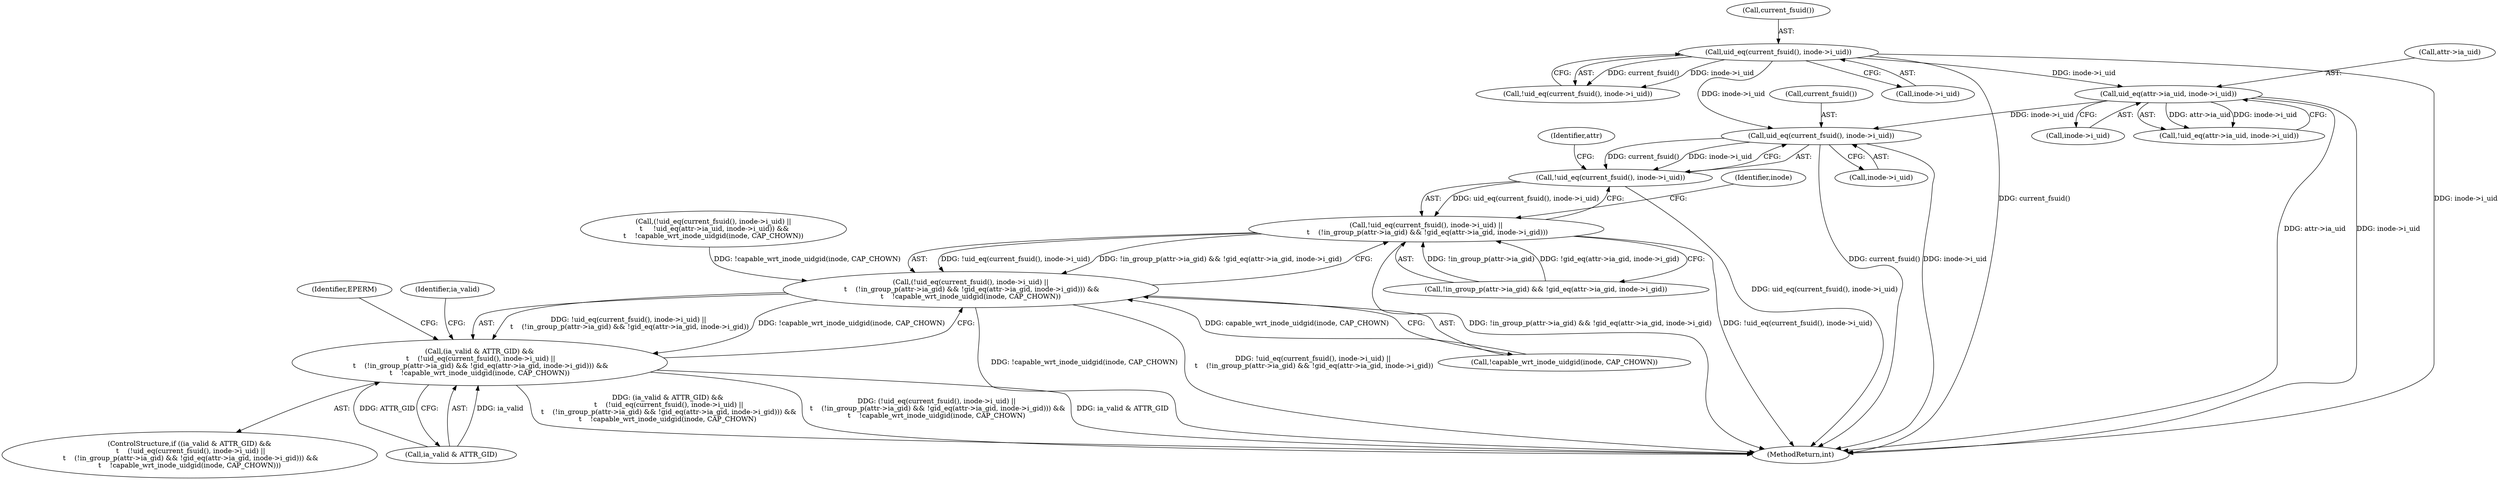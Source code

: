 digraph "0_linux_23adbe12ef7d3d4195e80800ab36b37bee28cd03@pointer" {
"1000176" [label="(Call,uid_eq(current_fsuid(), inode->i_uid))"];
"1000154" [label="(Call,uid_eq(attr->ia_uid, inode->i_uid))"];
"1000148" [label="(Call,uid_eq(current_fsuid(), inode->i_uid))"];
"1000175" [label="(Call,!uid_eq(current_fsuid(), inode->i_uid))"];
"1000174" [label="(Call,!uid_eq(current_fsuid(), inode->i_uid) ||\n \t    (!in_group_p(attr->ia_gid) && !gid_eq(attr->ia_gid, inode->i_gid)))"];
"1000173" [label="(Call,(!uid_eq(current_fsuid(), inode->i_uid) ||\n \t    (!in_group_p(attr->ia_gid) && !gid_eq(attr->ia_gid, inode->i_gid))) &&\n\t    !capable_wrt_inode_uidgid(inode, CAP_CHOWN))"];
"1000169" [label="(Call,(ia_valid & ATTR_GID) &&\n \t    (!uid_eq(current_fsuid(), inode->i_uid) ||\n \t    (!in_group_p(attr->ia_gid) && !gid_eq(attr->ia_gid, inode->i_gid))) &&\n\t    !capable_wrt_inode_uidgid(inode, CAP_CHOWN))"];
"1000175" [label="(Call,!uid_eq(current_fsuid(), inode->i_uid))"];
"1000197" [label="(Identifier,inode)"];
"1000174" [label="(Call,!uid_eq(current_fsuid(), inode->i_uid) ||\n \t    (!in_group_p(attr->ia_gid) && !gid_eq(attr->ia_gid, inode->i_gid)))"];
"1000153" [label="(Call,!uid_eq(attr->ia_uid, inode->i_uid))"];
"1000145" [label="(Call,(!uid_eq(current_fsuid(), inode->i_uid) ||\n \t     !uid_eq(attr->ia_uid, inode->i_uid)) &&\n\t    !capable_wrt_inode_uidgid(inode, CAP_CHOWN))"];
"1000170" [label="(Call,ia_valid & ATTR_GID)"];
"1000154" [label="(Call,uid_eq(attr->ia_uid, inode->i_uid))"];
"1000155" [label="(Call,attr->ia_uid)"];
"1000201" [label="(Identifier,EPERM)"];
"1000181" [label="(Call,!in_group_p(attr->ia_gid) && !gid_eq(attr->ia_gid, inode->i_gid))"];
"1000147" [label="(Call,!uid_eq(current_fsuid(), inode->i_uid))"];
"1000177" [label="(Call,current_fsuid())"];
"1000178" [label="(Call,inode->i_uid)"];
"1000255" [label="(MethodReturn,int)"];
"1000158" [label="(Call,inode->i_uid)"];
"1000169" [label="(Call,(ia_valid & ATTR_GID) &&\n \t    (!uid_eq(current_fsuid(), inode->i_uid) ||\n \t    (!in_group_p(attr->ia_gid) && !gid_eq(attr->ia_gid, inode->i_gid))) &&\n\t    !capable_wrt_inode_uidgid(inode, CAP_CHOWN))"];
"1000195" [label="(Call,!capable_wrt_inode_uidgid(inode, CAP_CHOWN))"];
"1000173" [label="(Call,(!uid_eq(current_fsuid(), inode->i_uid) ||\n \t    (!in_group_p(attr->ia_gid) && !gid_eq(attr->ia_gid, inode->i_gid))) &&\n\t    !capable_wrt_inode_uidgid(inode, CAP_CHOWN))"];
"1000148" [label="(Call,uid_eq(current_fsuid(), inode->i_uid))"];
"1000176" [label="(Call,uid_eq(current_fsuid(), inode->i_uid))"];
"1000168" [label="(ControlStructure,if ((ia_valid & ATTR_GID) &&\n \t    (!uid_eq(current_fsuid(), inode->i_uid) ||\n \t    (!in_group_p(attr->ia_gid) && !gid_eq(attr->ia_gid, inode->i_gid))) &&\n\t    !capable_wrt_inode_uidgid(inode, CAP_CHOWN)))"];
"1000150" [label="(Call,inode->i_uid)"];
"1000149" [label="(Call,current_fsuid())"];
"1000185" [label="(Identifier,attr)"];
"1000204" [label="(Identifier,ia_valid)"];
"1000176" -> "1000175"  [label="AST: "];
"1000176" -> "1000178"  [label="CFG: "];
"1000177" -> "1000176"  [label="AST: "];
"1000178" -> "1000176"  [label="AST: "];
"1000175" -> "1000176"  [label="CFG: "];
"1000176" -> "1000255"  [label="DDG: inode->i_uid"];
"1000176" -> "1000255"  [label="DDG: current_fsuid()"];
"1000176" -> "1000175"  [label="DDG: current_fsuid()"];
"1000176" -> "1000175"  [label="DDG: inode->i_uid"];
"1000154" -> "1000176"  [label="DDG: inode->i_uid"];
"1000148" -> "1000176"  [label="DDG: inode->i_uid"];
"1000154" -> "1000153"  [label="AST: "];
"1000154" -> "1000158"  [label="CFG: "];
"1000155" -> "1000154"  [label="AST: "];
"1000158" -> "1000154"  [label="AST: "];
"1000153" -> "1000154"  [label="CFG: "];
"1000154" -> "1000255"  [label="DDG: attr->ia_uid"];
"1000154" -> "1000255"  [label="DDG: inode->i_uid"];
"1000154" -> "1000153"  [label="DDG: attr->ia_uid"];
"1000154" -> "1000153"  [label="DDG: inode->i_uid"];
"1000148" -> "1000154"  [label="DDG: inode->i_uid"];
"1000148" -> "1000147"  [label="AST: "];
"1000148" -> "1000150"  [label="CFG: "];
"1000149" -> "1000148"  [label="AST: "];
"1000150" -> "1000148"  [label="AST: "];
"1000147" -> "1000148"  [label="CFG: "];
"1000148" -> "1000255"  [label="DDG: current_fsuid()"];
"1000148" -> "1000255"  [label="DDG: inode->i_uid"];
"1000148" -> "1000147"  [label="DDG: current_fsuid()"];
"1000148" -> "1000147"  [label="DDG: inode->i_uid"];
"1000175" -> "1000174"  [label="AST: "];
"1000185" -> "1000175"  [label="CFG: "];
"1000174" -> "1000175"  [label="CFG: "];
"1000175" -> "1000255"  [label="DDG: uid_eq(current_fsuid(), inode->i_uid)"];
"1000175" -> "1000174"  [label="DDG: uid_eq(current_fsuid(), inode->i_uid)"];
"1000174" -> "1000173"  [label="AST: "];
"1000174" -> "1000181"  [label="CFG: "];
"1000181" -> "1000174"  [label="AST: "];
"1000197" -> "1000174"  [label="CFG: "];
"1000173" -> "1000174"  [label="CFG: "];
"1000174" -> "1000255"  [label="DDG: !in_group_p(attr->ia_gid) && !gid_eq(attr->ia_gid, inode->i_gid)"];
"1000174" -> "1000255"  [label="DDG: !uid_eq(current_fsuid(), inode->i_uid)"];
"1000174" -> "1000173"  [label="DDG: !uid_eq(current_fsuid(), inode->i_uid)"];
"1000174" -> "1000173"  [label="DDG: !in_group_p(attr->ia_gid) && !gid_eq(attr->ia_gid, inode->i_gid)"];
"1000181" -> "1000174"  [label="DDG: !in_group_p(attr->ia_gid)"];
"1000181" -> "1000174"  [label="DDG: !gid_eq(attr->ia_gid, inode->i_gid)"];
"1000173" -> "1000169"  [label="AST: "];
"1000173" -> "1000195"  [label="CFG: "];
"1000195" -> "1000173"  [label="AST: "];
"1000169" -> "1000173"  [label="CFG: "];
"1000173" -> "1000255"  [label="DDG: !capable_wrt_inode_uidgid(inode, CAP_CHOWN)"];
"1000173" -> "1000255"  [label="DDG: !uid_eq(current_fsuid(), inode->i_uid) ||\n \t    (!in_group_p(attr->ia_gid) && !gid_eq(attr->ia_gid, inode->i_gid))"];
"1000173" -> "1000169"  [label="DDG: !uid_eq(current_fsuid(), inode->i_uid) ||\n \t    (!in_group_p(attr->ia_gid) && !gid_eq(attr->ia_gid, inode->i_gid))"];
"1000173" -> "1000169"  [label="DDG: !capable_wrt_inode_uidgid(inode, CAP_CHOWN)"];
"1000195" -> "1000173"  [label="DDG: capable_wrt_inode_uidgid(inode, CAP_CHOWN)"];
"1000145" -> "1000173"  [label="DDG: !capable_wrt_inode_uidgid(inode, CAP_CHOWN)"];
"1000169" -> "1000168"  [label="AST: "];
"1000169" -> "1000170"  [label="CFG: "];
"1000170" -> "1000169"  [label="AST: "];
"1000201" -> "1000169"  [label="CFG: "];
"1000204" -> "1000169"  [label="CFG: "];
"1000169" -> "1000255"  [label="DDG: (ia_valid & ATTR_GID) &&\n \t    (!uid_eq(current_fsuid(), inode->i_uid) ||\n \t    (!in_group_p(attr->ia_gid) && !gid_eq(attr->ia_gid, inode->i_gid))) &&\n\t    !capable_wrt_inode_uidgid(inode, CAP_CHOWN)"];
"1000169" -> "1000255"  [label="DDG: (!uid_eq(current_fsuid(), inode->i_uid) ||\n \t    (!in_group_p(attr->ia_gid) && !gid_eq(attr->ia_gid, inode->i_gid))) &&\n\t    !capable_wrt_inode_uidgid(inode, CAP_CHOWN)"];
"1000169" -> "1000255"  [label="DDG: ia_valid & ATTR_GID"];
"1000170" -> "1000169"  [label="DDG: ia_valid"];
"1000170" -> "1000169"  [label="DDG: ATTR_GID"];
}
